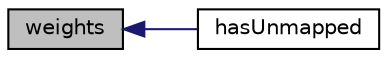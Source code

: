 digraph "weights"
{
  bgcolor="transparent";
  edge [fontname="Helvetica",fontsize="10",labelfontname="Helvetica",labelfontsize="10"];
  node [fontname="Helvetica",fontsize="10",shape=record];
  rankdir="LR";
  Node1 [label="weights",height=0.2,width=0.4,color="black", fillcolor="grey75", style="filled", fontcolor="black"];
  Node1 -> Node2 [dir="back",color="midnightblue",fontsize="10",style="solid",fontname="Helvetica"];
  Node2 [label="hasUnmapped",height=0.2,width=0.4,color="black",URL="$a00726.html#a31bbf810d1bbaa44773e0a3ef5a2eab4",tooltip="Are there unmapped values? I.e. do all size() elements get. "];
}
